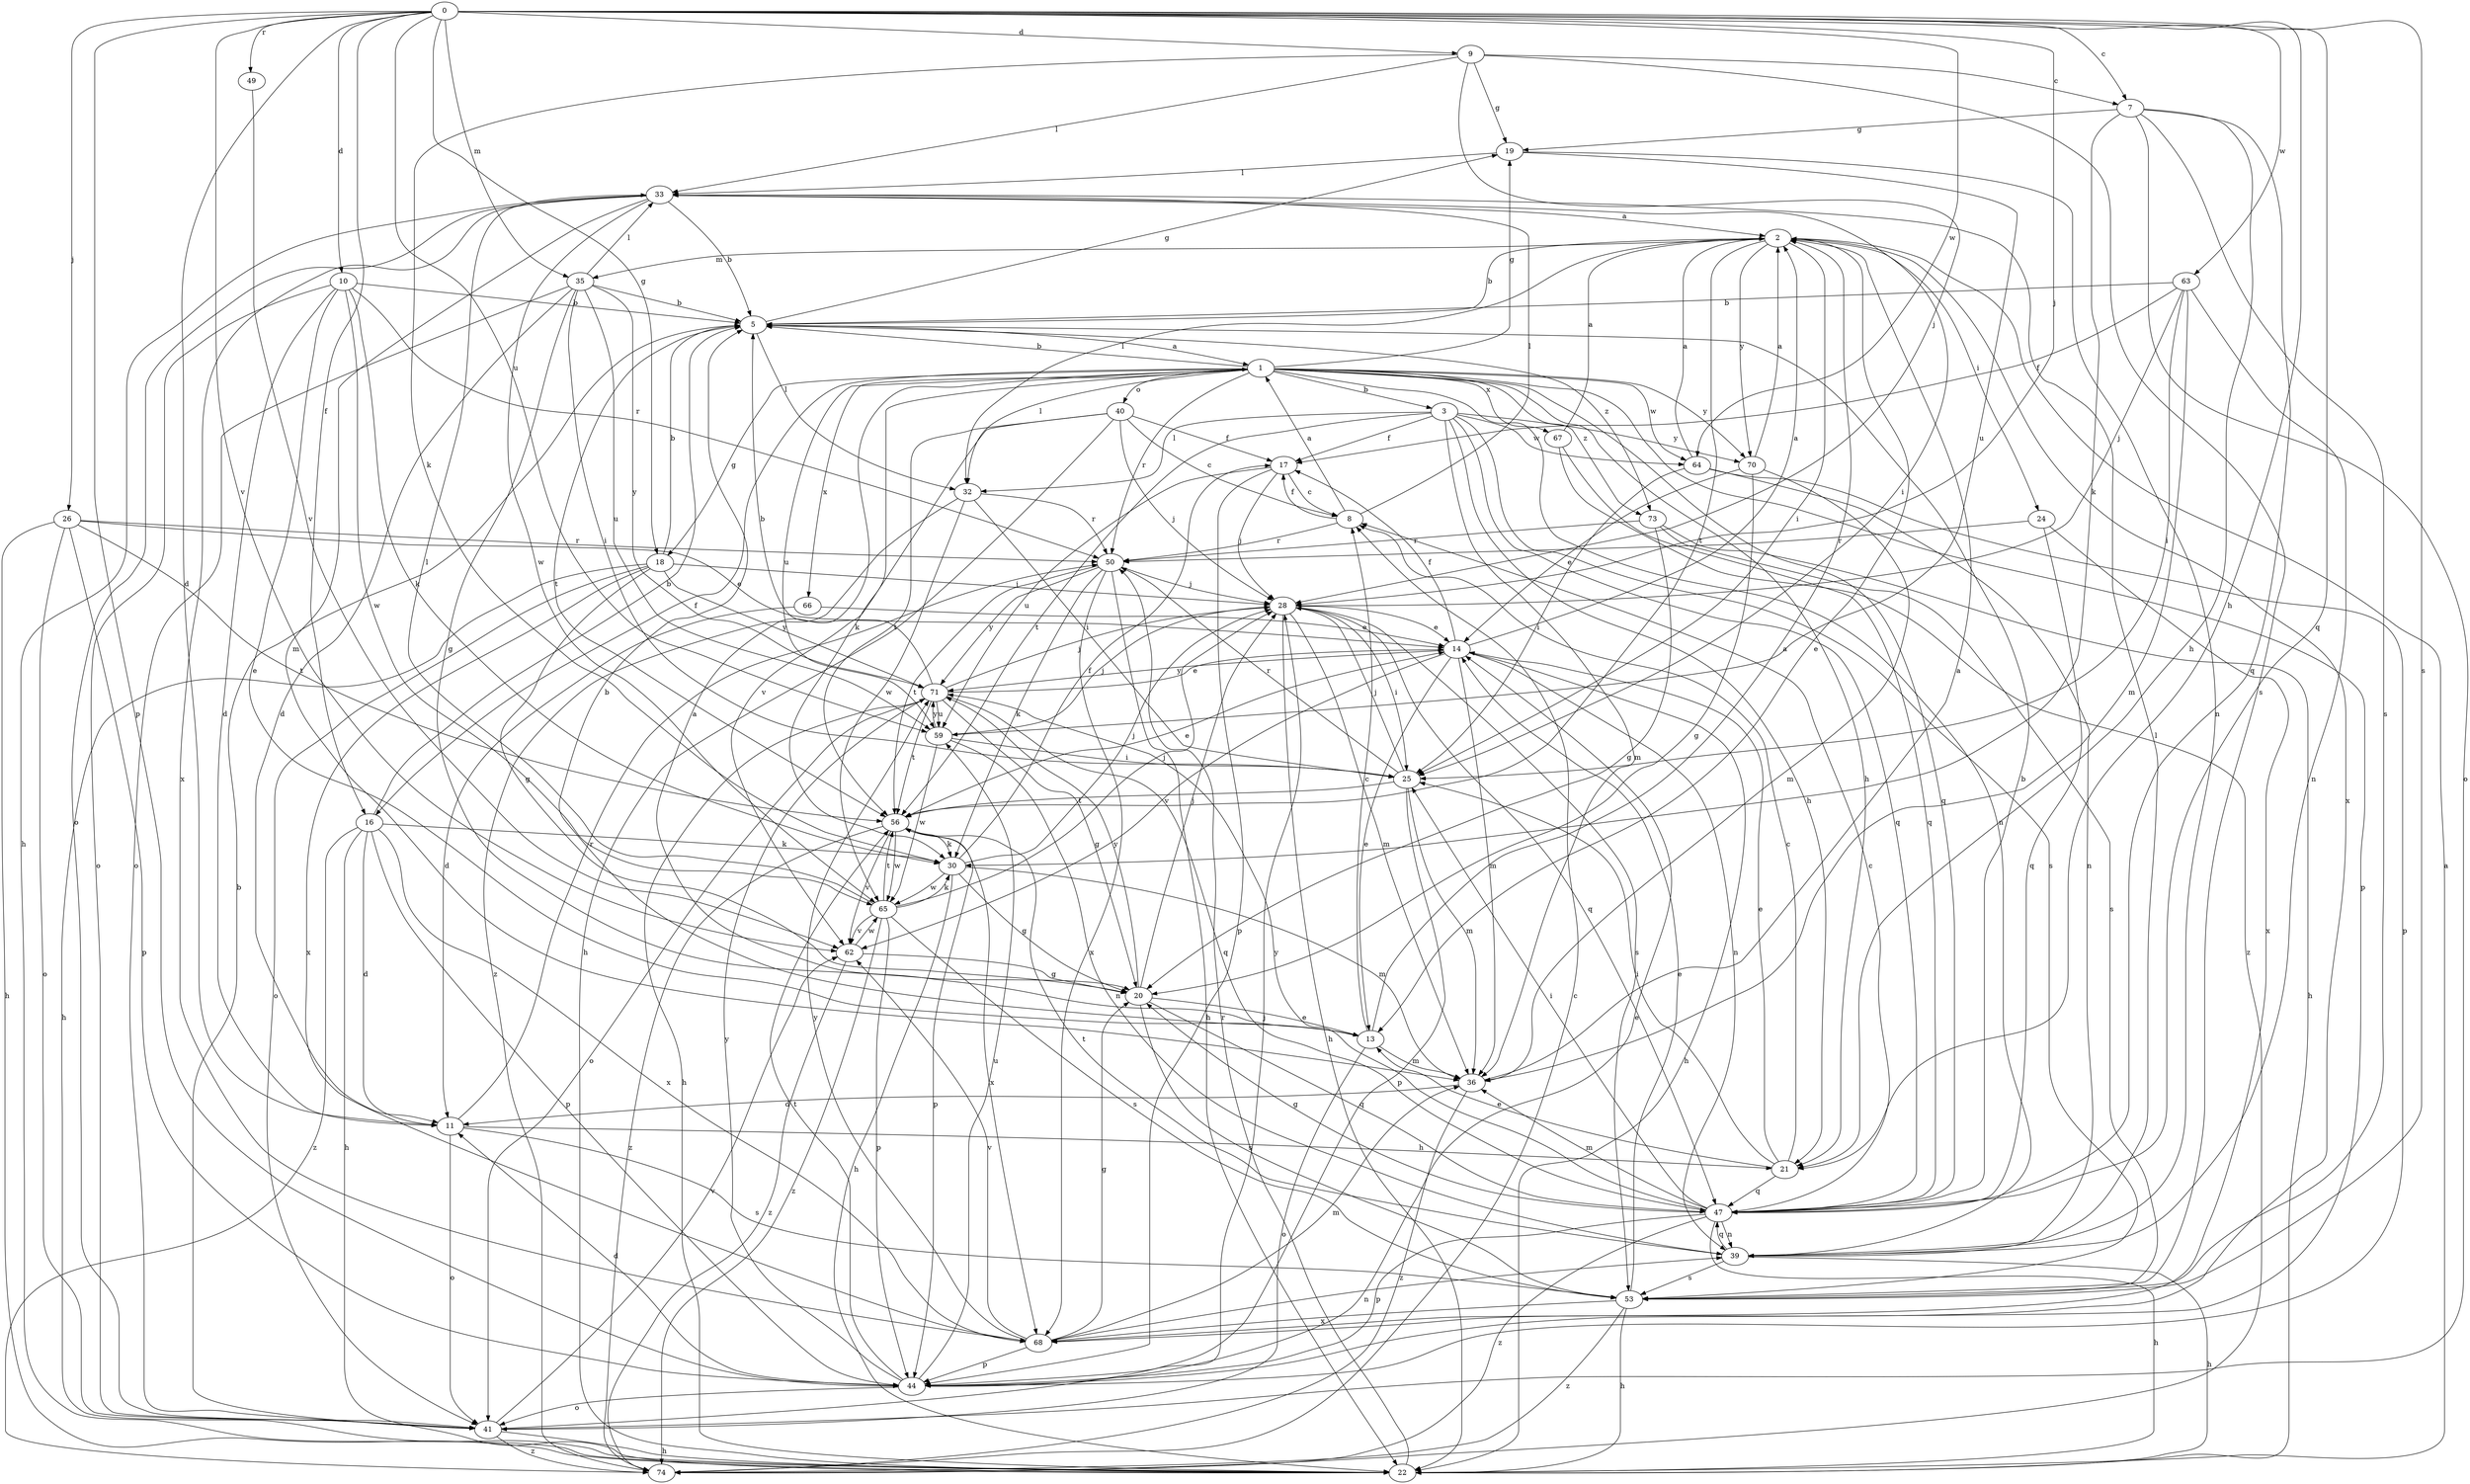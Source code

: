 strict digraph  {
0;
1;
2;
3;
5;
7;
8;
9;
10;
11;
13;
14;
16;
17;
18;
19;
20;
21;
22;
24;
25;
26;
28;
30;
32;
33;
35;
36;
39;
40;
41;
44;
47;
49;
50;
53;
56;
59;
62;
63;
64;
65;
66;
67;
68;
70;
71;
73;
74;
0 -> 7  [label=c];
0 -> 9  [label=d];
0 -> 10  [label=d];
0 -> 11  [label=d];
0 -> 16  [label=f];
0 -> 18  [label=g];
0 -> 21  [label=h];
0 -> 26  [label=j];
0 -> 28  [label=j];
0 -> 35  [label=m];
0 -> 44  [label=p];
0 -> 47  [label=q];
0 -> 49  [label=r];
0 -> 53  [label=s];
0 -> 59  [label=u];
0 -> 62  [label=v];
0 -> 63  [label=w];
0 -> 64  [label=w];
1 -> 3  [label=b];
1 -> 5  [label=b];
1 -> 16  [label=f];
1 -> 18  [label=g];
1 -> 19  [label=g];
1 -> 21  [label=h];
1 -> 30  [label=k];
1 -> 32  [label=l];
1 -> 39  [label=n];
1 -> 40  [label=o];
1 -> 44  [label=p];
1 -> 47  [label=q];
1 -> 50  [label=r];
1 -> 59  [label=u];
1 -> 64  [label=w];
1 -> 66  [label=x];
1 -> 67  [label=x];
1 -> 70  [label=y];
1 -> 73  [label=z];
2 -> 5  [label=b];
2 -> 13  [label=e];
2 -> 24  [label=i];
2 -> 25  [label=i];
2 -> 32  [label=l];
2 -> 35  [label=m];
2 -> 56  [label=t];
2 -> 68  [label=x];
2 -> 70  [label=y];
3 -> 17  [label=f];
3 -> 21  [label=h];
3 -> 32  [label=l];
3 -> 36  [label=m];
3 -> 47  [label=q];
3 -> 53  [label=s];
3 -> 56  [label=t];
3 -> 64  [label=w];
3 -> 70  [label=y];
5 -> 1  [label=a];
5 -> 19  [label=g];
5 -> 32  [label=l];
5 -> 56  [label=t];
5 -> 73  [label=z];
7 -> 19  [label=g];
7 -> 21  [label=h];
7 -> 30  [label=k];
7 -> 41  [label=o];
7 -> 47  [label=q];
7 -> 53  [label=s];
8 -> 1  [label=a];
8 -> 17  [label=f];
8 -> 33  [label=l];
8 -> 50  [label=r];
9 -> 7  [label=c];
9 -> 19  [label=g];
9 -> 28  [label=j];
9 -> 30  [label=k];
9 -> 33  [label=l];
9 -> 53  [label=s];
10 -> 5  [label=b];
10 -> 11  [label=d];
10 -> 13  [label=e];
10 -> 30  [label=k];
10 -> 41  [label=o];
10 -> 50  [label=r];
10 -> 65  [label=w];
11 -> 21  [label=h];
11 -> 41  [label=o];
11 -> 50  [label=r];
11 -> 53  [label=s];
13 -> 1  [label=a];
13 -> 2  [label=a];
13 -> 5  [label=b];
13 -> 8  [label=c];
13 -> 36  [label=m];
13 -> 41  [label=o];
14 -> 2  [label=a];
14 -> 13  [label=e];
14 -> 17  [label=f];
14 -> 22  [label=h];
14 -> 36  [label=m];
14 -> 39  [label=n];
14 -> 62  [label=v];
14 -> 71  [label=y];
16 -> 5  [label=b];
16 -> 11  [label=d];
16 -> 22  [label=h];
16 -> 30  [label=k];
16 -> 44  [label=p];
16 -> 68  [label=x];
16 -> 74  [label=z];
17 -> 8  [label=c];
17 -> 28  [label=j];
17 -> 44  [label=p];
17 -> 59  [label=u];
18 -> 5  [label=b];
18 -> 20  [label=g];
18 -> 22  [label=h];
18 -> 28  [label=j];
18 -> 41  [label=o];
18 -> 68  [label=x];
18 -> 71  [label=y];
19 -> 33  [label=l];
19 -> 39  [label=n];
19 -> 59  [label=u];
20 -> 13  [label=e];
20 -> 28  [label=j];
20 -> 47  [label=q];
20 -> 53  [label=s];
20 -> 71  [label=y];
21 -> 8  [label=c];
21 -> 13  [label=e];
21 -> 14  [label=e];
21 -> 25  [label=i];
21 -> 47  [label=q];
22 -> 2  [label=a];
22 -> 50  [label=r];
24 -> 47  [label=q];
24 -> 50  [label=r];
24 -> 68  [label=x];
25 -> 28  [label=j];
25 -> 36  [label=m];
25 -> 44  [label=p];
25 -> 50  [label=r];
25 -> 56  [label=t];
26 -> 14  [label=e];
26 -> 22  [label=h];
26 -> 41  [label=o];
26 -> 44  [label=p];
26 -> 50  [label=r];
26 -> 56  [label=t];
28 -> 14  [label=e];
28 -> 22  [label=h];
28 -> 25  [label=i];
28 -> 36  [label=m];
28 -> 47  [label=q];
28 -> 53  [label=s];
30 -> 17  [label=f];
30 -> 20  [label=g];
30 -> 22  [label=h];
30 -> 28  [label=j];
30 -> 36  [label=m];
30 -> 65  [label=w];
32 -> 25  [label=i];
32 -> 50  [label=r];
32 -> 65  [label=w];
32 -> 74  [label=z];
33 -> 2  [label=a];
33 -> 5  [label=b];
33 -> 22  [label=h];
33 -> 25  [label=i];
33 -> 36  [label=m];
33 -> 41  [label=o];
33 -> 65  [label=w];
33 -> 68  [label=x];
35 -> 5  [label=b];
35 -> 11  [label=d];
35 -> 20  [label=g];
35 -> 25  [label=i];
35 -> 33  [label=l];
35 -> 41  [label=o];
35 -> 59  [label=u];
35 -> 71  [label=y];
36 -> 2  [label=a];
36 -> 11  [label=d];
36 -> 74  [label=z];
39 -> 22  [label=h];
39 -> 33  [label=l];
39 -> 47  [label=q];
39 -> 53  [label=s];
39 -> 56  [label=t];
40 -> 8  [label=c];
40 -> 17  [label=f];
40 -> 22  [label=h];
40 -> 28  [label=j];
40 -> 56  [label=t];
40 -> 62  [label=v];
41 -> 5  [label=b];
41 -> 22  [label=h];
41 -> 28  [label=j];
41 -> 62  [label=v];
41 -> 74  [label=z];
44 -> 11  [label=d];
44 -> 14  [label=e];
44 -> 41  [label=o];
44 -> 56  [label=t];
44 -> 59  [label=u];
44 -> 71  [label=y];
47 -> 5  [label=b];
47 -> 8  [label=c];
47 -> 20  [label=g];
47 -> 22  [label=h];
47 -> 25  [label=i];
47 -> 36  [label=m];
47 -> 39  [label=n];
47 -> 44  [label=p];
47 -> 71  [label=y];
47 -> 74  [label=z];
49 -> 62  [label=v];
50 -> 22  [label=h];
50 -> 28  [label=j];
50 -> 30  [label=k];
50 -> 56  [label=t];
50 -> 68  [label=x];
50 -> 71  [label=y];
53 -> 14  [label=e];
53 -> 22  [label=h];
53 -> 68  [label=x];
53 -> 74  [label=z];
56 -> 14  [label=e];
56 -> 30  [label=k];
56 -> 44  [label=p];
56 -> 62  [label=v];
56 -> 65  [label=w];
56 -> 68  [label=x];
56 -> 74  [label=z];
59 -> 25  [label=i];
59 -> 28  [label=j];
59 -> 39  [label=n];
59 -> 65  [label=w];
59 -> 71  [label=y];
62 -> 20  [label=g];
62 -> 65  [label=w];
62 -> 74  [label=z];
63 -> 5  [label=b];
63 -> 17  [label=f];
63 -> 25  [label=i];
63 -> 28  [label=j];
63 -> 36  [label=m];
63 -> 39  [label=n];
64 -> 2  [label=a];
64 -> 25  [label=i];
64 -> 39  [label=n];
64 -> 44  [label=p];
65 -> 28  [label=j];
65 -> 30  [label=k];
65 -> 33  [label=l];
65 -> 44  [label=p];
65 -> 53  [label=s];
65 -> 56  [label=t];
65 -> 62  [label=v];
65 -> 74  [label=z];
66 -> 11  [label=d];
66 -> 14  [label=e];
67 -> 2  [label=a];
67 -> 47  [label=q];
67 -> 74  [label=z];
68 -> 20  [label=g];
68 -> 36  [label=m];
68 -> 39  [label=n];
68 -> 44  [label=p];
68 -> 62  [label=v];
68 -> 71  [label=y];
70 -> 2  [label=a];
70 -> 14  [label=e];
70 -> 20  [label=g];
70 -> 36  [label=m];
71 -> 5  [label=b];
71 -> 14  [label=e];
71 -> 20  [label=g];
71 -> 22  [label=h];
71 -> 28  [label=j];
71 -> 41  [label=o];
71 -> 47  [label=q];
71 -> 56  [label=t];
71 -> 59  [label=u];
73 -> 20  [label=g];
73 -> 22  [label=h];
73 -> 50  [label=r];
73 -> 53  [label=s];
74 -> 8  [label=c];
}
